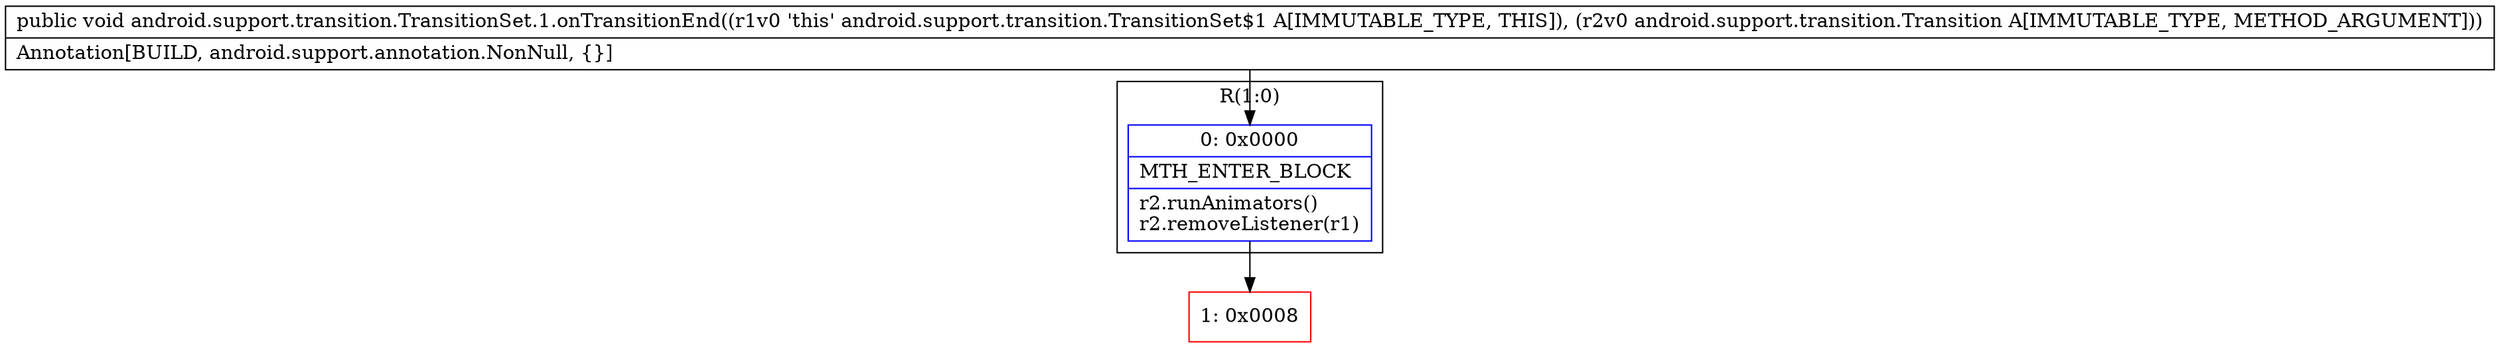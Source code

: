 digraph "CFG forandroid.support.transition.TransitionSet.1.onTransitionEnd(Landroid\/support\/transition\/Transition;)V" {
subgraph cluster_Region_1342986541 {
label = "R(1:0)";
node [shape=record,color=blue];
Node_0 [shape=record,label="{0\:\ 0x0000|MTH_ENTER_BLOCK\l|r2.runAnimators()\lr2.removeListener(r1)\l}"];
}
Node_1 [shape=record,color=red,label="{1\:\ 0x0008}"];
MethodNode[shape=record,label="{public void android.support.transition.TransitionSet.1.onTransitionEnd((r1v0 'this' android.support.transition.TransitionSet$1 A[IMMUTABLE_TYPE, THIS]), (r2v0 android.support.transition.Transition A[IMMUTABLE_TYPE, METHOD_ARGUMENT]))  | Annotation[BUILD, android.support.annotation.NonNull, \{\}]\l}"];
MethodNode -> Node_0;
Node_0 -> Node_1;
}

